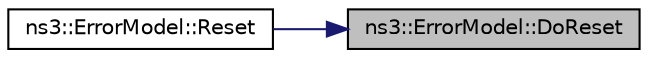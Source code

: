 digraph "ns3::ErrorModel::DoReset"
{
 // LATEX_PDF_SIZE
  edge [fontname="Helvetica",fontsize="10",labelfontname="Helvetica",labelfontsize="10"];
  node [fontname="Helvetica",fontsize="10",shape=record];
  rankdir="RL";
  Node1 [label="ns3::ErrorModel::DoReset",height=0.2,width=0.4,color="black", fillcolor="grey75", style="filled", fontcolor="black",tooltip="Re-initialize any state."];
  Node1 -> Node2 [dir="back",color="midnightblue",fontsize="10",style="solid",fontname="Helvetica"];
  Node2 [label="ns3::ErrorModel::Reset",height=0.2,width=0.4,color="black", fillcolor="white", style="filled",URL="$classns3_1_1_error_model.html#a6b7cbe56c27562e5ba6daf2f04bcd282",tooltip="Reset any state associated with the error model."];
}
